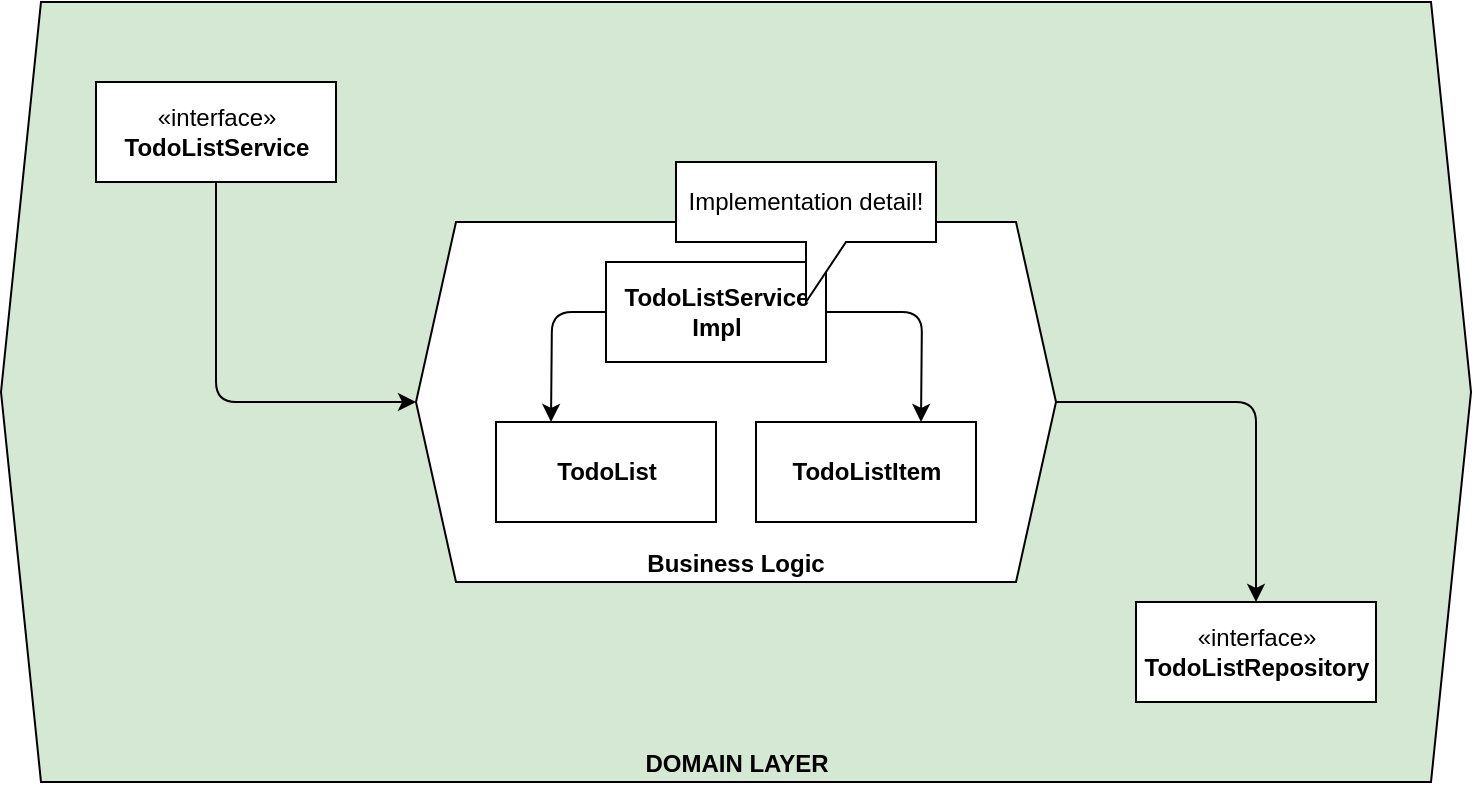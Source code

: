 <mxfile version="14.6.13" type="device"><diagram id="QLqJq-JPIQ40oHpRigjA" name="Page-1"><mxGraphModel dx="2062" dy="1182" grid="1" gridSize="10" guides="1" tooltips="1" connect="1" arrows="1" fold="1" page="1" pageScale="1" pageWidth="1100" pageHeight="850" math="0" shadow="0"><root><mxCell id="0"/><mxCell id="1" parent="0"/><mxCell id="TlwICchH1LsqqYutAkIn-8" value="&lt;b&gt;DOMAIN LAYER&lt;/b&gt;" style="shape=hexagon;perimeter=hexagonPerimeter2;whiteSpace=wrap;html=1;fixedSize=1;verticalAlign=bottom;fillColor=#d5e8d4;" vertex="1" parent="1"><mxGeometry x="192.5" y="190" width="735" height="390" as="geometry"/></mxCell><mxCell id="TlwICchH1LsqqYutAkIn-7" value="&lt;b&gt;Business Logic&lt;/b&gt;" style="shape=hexagon;perimeter=hexagonPerimeter2;whiteSpace=wrap;html=1;fixedSize=1;verticalAlign=bottom;" vertex="1" parent="1"><mxGeometry x="400" y="300" width="320" height="180" as="geometry"/></mxCell><mxCell id="TlwICchH1LsqqYutAkIn-1" value="«interface»&lt;br&gt;&lt;b&gt;TodoListService&lt;/b&gt;" style="html=1;" vertex="1" parent="1"><mxGeometry x="240" y="230" width="120" height="50" as="geometry"/></mxCell><mxCell id="TlwICchH1LsqqYutAkIn-2" value="«interface»&lt;br&gt;&lt;b&gt;TodoListRepository&lt;/b&gt;" style="html=1;" vertex="1" parent="1"><mxGeometry x="760" y="490" width="120" height="50" as="geometry"/></mxCell><mxCell id="TlwICchH1LsqqYutAkIn-3" value="&lt;b&gt;TodoListItem&lt;/b&gt;" style="html=1;" vertex="1" parent="1"><mxGeometry x="570" y="400" width="110" height="50" as="geometry"/></mxCell><mxCell id="TlwICchH1LsqqYutAkIn-4" value="&lt;b&gt;TodoList&lt;/b&gt;" style="html=1;" vertex="1" parent="1"><mxGeometry x="440" y="400" width="110" height="50" as="geometry"/></mxCell><mxCell id="TlwICchH1LsqqYutAkIn-5" value="&lt;b&gt;TodoListService&lt;br&gt;Impl&lt;/b&gt;" style="html=1;" vertex="1" parent="1"><mxGeometry x="495" y="320" width="110" height="50" as="geometry"/></mxCell><mxCell id="TlwICchH1LsqqYutAkIn-9" value="" style="edgeStyle=elbowEdgeStyle;elbow=vertical;endArrow=classic;html=1;exitX=0.5;exitY=1;exitDx=0;exitDy=0;entryX=0;entryY=0.5;entryDx=0;entryDy=0;" edge="1" parent="1" source="TlwICchH1LsqqYutAkIn-1" target="TlwICchH1LsqqYutAkIn-7"><mxGeometry width="50" height="50" relative="1" as="geometry"><mxPoint x="290" y="370" as="sourcePoint"/><mxPoint x="375" y="425" as="targetPoint"/><Array as="points"><mxPoint x="360" y="390"/></Array></mxGeometry></mxCell><mxCell id="TlwICchH1LsqqYutAkIn-10" value="" style="edgeStyle=elbowEdgeStyle;elbow=vertical;endArrow=classic;html=1;exitX=1;exitY=0.5;exitDx=0;exitDy=0;entryX=0.5;entryY=0;entryDx=0;entryDy=0;" edge="1" parent="1" source="TlwICchH1LsqqYutAkIn-7" target="TlwICchH1LsqqYutAkIn-2"><mxGeometry width="50" height="50" relative="1" as="geometry"><mxPoint x="810" y="290" as="sourcePoint"/><mxPoint x="905" y="400" as="targetPoint"/><Array as="points"><mxPoint x="770" y="390"/></Array></mxGeometry></mxCell><mxCell id="TlwICchH1LsqqYutAkIn-11" value="Implementation detail!" style="shape=callout;whiteSpace=wrap;html=1;perimeter=calloutPerimeter;" vertex="1" parent="1"><mxGeometry x="530" y="270" width="130" height="70" as="geometry"/></mxCell><mxCell id="TlwICchH1LsqqYutAkIn-12" value="" style="endArrow=classic;html=1;exitX=0;exitY=0.5;exitDx=0;exitDy=0;entryX=0.25;entryY=0;entryDx=0;entryDy=0;" edge="1" parent="1" source="TlwICchH1LsqqYutAkIn-5" target="TlwICchH1LsqqYutAkIn-4"><mxGeometry width="50" height="50" relative="1" as="geometry"><mxPoint x="470" y="750" as="sourcePoint"/><mxPoint x="520" y="700" as="targetPoint"/><Array as="points"><mxPoint x="468" y="345"/></Array></mxGeometry></mxCell><mxCell id="TlwICchH1LsqqYutAkIn-13" value="" style="endArrow=classic;html=1;exitX=1;exitY=0.5;exitDx=0;exitDy=0;entryX=0.75;entryY=0;entryDx=0;entryDy=0;" edge="1" parent="1" source="TlwICchH1LsqqYutAkIn-5" target="TlwICchH1LsqqYutAkIn-3"><mxGeometry width="50" height="50" relative="1" as="geometry"><mxPoint x="660" y="640" as="sourcePoint"/><mxPoint x="646" y="399" as="targetPoint"/><Array as="points"><mxPoint x="653" y="345"/></Array></mxGeometry></mxCell></root></mxGraphModel></diagram></mxfile>
